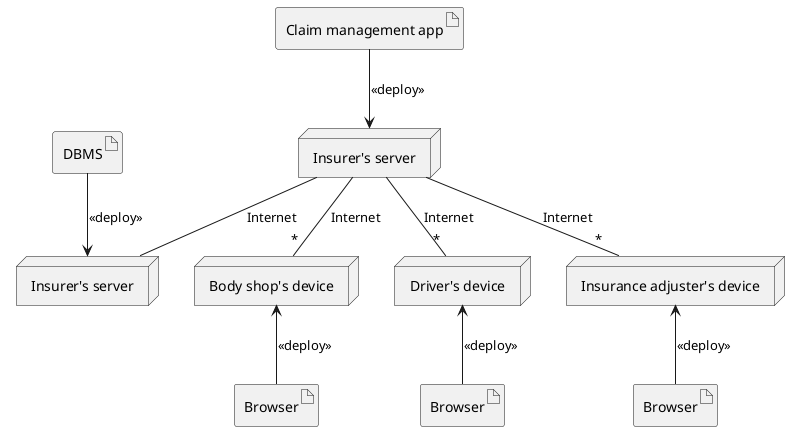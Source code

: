 @startuml

node "Insurer's server" as Server1
node "Insurer's server" as Server2
node "Body shop's device" as BSDevice
node "Driver's device" as DDevice
node "Insurance adjuster's device" as IADevice

artifact "Claim management app" as ClaimManagementApp
artifact DBMS
artifact Browser as Browser1
artifact Browser as Browser2
artifact Browser as Browser3

Server1 -- Server2 : Internet
Server1 -- "*" BSDevice : Internet
Server1 -- "*" DDevice : Internet
Server1 -- "*" IADevice : Internet

ClaimManagementApp --> Server1 : <<deploy>>
DBMS --> Server2 : <<deploy>>
BSDevice <-- Browser1 : <<deploy>>
DDevice <-- Browser2 : <<deploy>>
IADevice <-- Browser3 : <<deploy>>

@enduml
